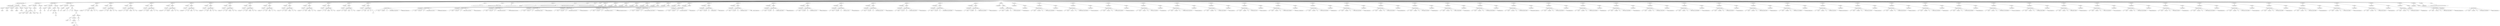 digraph G{
rankir=TD;
944 [label = "root"];
22 [label = "getVectorEstudiante"];
24 [label = "FUNCION getVectorEstudiante"];
24 -> 22;
23[label = "PARAMETROS"];
20 [label = "carnet"];
21 [label = "Asignacion"];
21 -> 20;
1 [label = "inicial"];
2 [label = "Asignacion"];
2 -> 1;
3 [label = "nombre"];
4 [label = "Asignacion"];
4 -> 3;
5 [label = "apellido"];
6 [label = "Asignacion"];
6 -> 5;
7 [label = "seccion"];
8 [label = "Asignacion"];
8 -> 7;
9 [label = "nota"];
10 [label = "Asignacion"];
10 -> 9;
23 -> 21;
23 -> 2;
23 -> 4;
23 -> 6;
23 -> 8;
23 -> 10;
24 [label = "FUNCION getVectorEstudiante"];
24 -> 23;
19[label = "instrucciones"];
17[label = "FUNCION C"];
11 [label = "carnet"];
12 [label = "inicial"];
13 [label = "nombre"];
14 [label = "apellido"];
15 [label = "seccion"];
16 [label = "nota"];
17 -> 11;
17 -> 12;
17 -> 13;
17 -> 14;
17 -> 15;
17 -> 16;
18 [label = "Return"];
18 -> 17;
19 -> 18;
24 [label = "FUNCION getVectorEstudiante"];
24 -> 19;
31 [label = "initList"];
33 [label = "FUNCION initList"];
33 -> 31;
32[label = "PARAMETROS"];
29 [label = "est"];
30 [label = "Asignacion"];
30 -> 29;
32 -> 30;
33 [label = "FUNCION initList"];
33 -> 32;
28[label = "instrucciones"];
26[label = "LIST"];
25 [label = "est"];
26 -> 25;
27 [label = "Return"];
27 -> 26;
28 -> 27;
33 [label = "FUNCION initList"];
33 -> 28;
47 [label = "addNode"];
49 [label = "FUNCION addNode"];
49 -> 47;
48[label = "PARAMETROS"];
45 [label = "list"];
46 [label = "Asignacion"];
46 -> 45;
34 [label = "est"];
35 [label = "Asignacion"];
35 -> 34;
48 -> 46;
48 -> 35;
49 [label = "FUNCION addNode"];
49 -> 48;
44[label = "instrucciones"];
40 [label = "list"];
41 [label = "Asignacion"];
41 -> 40;
39[label = "FUNCION C"];
36 [label = "list"];
38[label = "LIST"];
37 [label = "est"];
38 -> 37;
39 -> 36;
39 -> 38;
41 [label = "Asignacion"];
41 -> 39;
42 [label = "list"];
43 [label = "Return"];
43 -> 42;
44 -> 41;
44 -> 43;
49 [label = "FUNCION addNode"];
49 -> 44;
75 [label = "printList"];
77 [label = "FUNCION printList"];
77 -> 75;
76[label = "PARAMETROS"];
73 [label = "list"];
74 [label = "Asignacion"];
74 -> 73;
76 -> 74;
77 [label = "FUNCION printList"];
77 -> 76;
72[label = "instrucciones"];
51 [label = "counter"];
52 [label = "Asignacion"];
52 -> 51;
50 [label = "0"];
52 [label = "Asignacion"];
52 -> 50;
70 [label = "i"];
71 [label = "FOR"];
71 -> 70;
53 [label = "list"];
71 [label = "FOR"];
71 -> 53;
69[label = "instrucciones"];
68[label = "if"];
54 [label = "counter"];
56 [label = "=="];
56 -> 54;
55 [label = "0"];
56 [label = "=="];
56 -> 55;
63 [label = "Bloque if"];
63 -> 56;
62[label = "instrucciones"];
60 [label = "counter"];
61 [label = "Asignacion"];
61 -> 60;
57 [label = "counter"];
59 [label = "+"];
59 -> 57;
58 [label = "1"];
59 [label = "+"];
59 -> 58;
61 [label = "Asignacion"];
61 -> 59;
62 -> 61;
63 [label = "Bloque if"];
63 -> 62;
67[label = "Bloque else"];
64 [label = "i"];
65 [label = "Print"];
65 -> 64;
67 -> 65;
68 -> 63;
68 -> 67;
69 -> 68;
71 [label = "FOR"];
71 -> 69;
72 -> 52;
72 -> 71;
77 [label = "FUNCION printList"];
77 -> 72;
86 [label = "listaGlobal"];
87 [label = "Asignacion"];
87 -> 86;
85[label = "initList"];
84[label = "getVectorEstudiante"];
78 [label = "201503611"];
79 [label = "P"];
80 [label = "Pavel"];
81 [label = "Vasquez"];
82 [label = "B-"];
83 [label = "0"];
84 -> 78;
84 -> 79;
84 -> 80;
84 -> 81;
84 -> 82;
84 -> 83;
85 -> 84;
87 [label = "Asignacion"];
87 -> 85;
97 [label = "listaGlobal"];
98 [label = "Asignacion"];
98 -> 97;
96[label = "addNode"];
88 [label = "listaGlobal"];
95[label = "getVectorEstudiante"];
89 [label = "201610673"];
90 [label = "Y"];
91 [label = "Yaiza"];
92 [label = "Pineda"];
93 [label = "B-"];
94 [label = "100"];
95 -> 89;
95 -> 90;
95 -> 91;
95 -> 92;
95 -> 93;
95 -> 94;
96 -> 88;
96 -> 95;
98 [label = "Asignacion"];
98 -> 96;
108 [label = "listaGlobal"];
109 [label = "Asignacion"];
109 -> 108;
107[label = "addNode"];
99 [label = "listaGlobal"];
106[label = "getVectorEstudiante"];
100 [label = "201612272"];
101 [label = "A"];
102 [label = "Andres"];
103 [label = "Carvajal"];
104 [label = "B+"];
105 [label = "100"];
106 -> 100;
106 -> 101;
106 -> 102;
106 -> 103;
106 -> 104;
106 -> 105;
107 -> 99;
107 -> 106;
109 [label = "Asignacion"];
109 -> 107;
119 [label = "listaGlobal"];
120 [label = "Asignacion"];
120 -> 119;
118[label = "addNode"];
110 [label = "listaGlobal"];
117[label = "getVectorEstudiante"];
111 [label = "201408486"];
112 [label = "S"];
113 [label = "Sharolin"];
114 [label = "Lacunza"];
115 [label = "A"];
116 [label = "100"];
117 -> 111;
117 -> 112;
117 -> 113;
117 -> 114;
117 -> 115;
117 -> 116;
118 -> 110;
118 -> 117;
120 [label = "Asignacion"];
120 -> 118;
130 [label = "listaGlobal"];
131 [label = "Asignacion"];
131 -> 130;
129[label = "addNode"];
121 [label = "listaGlobal"];
128[label = "getVectorEstudiante"];
122 [label = "201612139"];
123 [label = "A"];
124 [label = "Alejandra"];
125 [label = "De Leon"];
126 [label = "B-"];
127 [label = "97"];
128 -> 122;
128 -> 123;
128 -> 124;
128 -> 125;
128 -> 126;
128 -> 127;
129 -> 121;
129 -> 128;
131 [label = "Asignacion"];
131 -> 129;
141 [label = "listaGlobal"];
142 [label = "Asignacion"];
142 -> 141;
140[label = "addNode"];
132 [label = "listaGlobal"];
139[label = "getVectorEstudiante"];
133 [label = "201603029"];
134 [label = "L"];
135 [label = "Luis"];
136 [label = "Aguilar"];
137 [label = "C"];
138 [label = "100"];
139 -> 133;
139 -> 134;
139 -> 135;
139 -> 136;
139 -> 137;
139 -> 138;
140 -> 132;
140 -> 139;
142 [label = "Asignacion"];
142 -> 140;
152 [label = "listaGlobal"];
153 [label = "Asignacion"];
153 -> 152;
151[label = "addNode"];
143 [label = "listaGlobal"];
150[label = "getVectorEstudiante"];
144 [label = "201602420"];
145 [label = "I"];
146 [label = "Ingrid"];
147 [label = "Perez"];
148 [label = "B+"];
149 [label = "100"];
150 -> 144;
150 -> 145;
150 -> 146;
150 -> 147;
150 -> 148;
150 -> 149;
151 -> 143;
151 -> 150;
153 [label = "Asignacion"];
153 -> 151;
163 [label = "listaGlobal"];
164 [label = "Asignacion"];
164 -> 163;
162[label = "addNode"];
154 [label = "listaGlobal"];
161[label = "getVectorEstudiante"];
155 [label = "201602744"];
156 [label = "O"];
157 [label = "Omar"];
158 [label = "Enriquez"];
159 [label = "B+"];
160 [label = "100"];
161 -> 155;
161 -> 156;
161 -> 157;
161 -> 158;
161 -> 159;
161 -> 160;
162 -> 154;
162 -> 161;
164 [label = "Asignacion"];
164 -> 162;
174 [label = "listaGlobal"];
175 [label = "Asignacion"];
175 -> 174;
173[label = "addNode"];
165 [label = "listaGlobal"];
172[label = "getVectorEstudiante"];
166 [label = "201700314"];
167 [label = "C"];
168 [label = "Carlos"];
169 [label = "Estrada"];
170 [label = "B+"];
171 [label = "100"];
172 -> 166;
172 -> 167;
172 -> 168;
172 -> 169;
172 -> 170;
172 -> 171;
173 -> 165;
173 -> 172;
175 [label = "Asignacion"];
175 -> 173;
185 [label = "listaGlobal"];
186 [label = "Asignacion"];
186 -> 185;
184[label = "addNode"];
176 [label = "listaGlobal"];
183[label = "getVectorEstudiante"];
177 [label = "201503712"];
178 [label = "O"];
179 [label = "Oscar"];
180 [label = "Cuellar"];
181 [label = "C"];
182 [label = "54"];
183 -> 177;
183 -> 178;
183 -> 179;
183 -> 180;
183 -> 181;
183 -> 182;
184 -> 176;
184 -> 183;
186 [label = "Asignacion"];
186 -> 184;
196 [label = "listaGlobal"];
197 [label = "Asignacion"];
197 -> 196;
195[label = "addNode"];
187 [label = "listaGlobal"];
194[label = "getVectorEstudiante"];
188 [label = "201213177"];
189 [label = "M"];
190 [label = "Marvin"];
191 [label = "Calderon"];
192 [label = "B-"];
193 [label = "60"];
194 -> 188;
194 -> 189;
194 -> 190;
194 -> 191;
194 -> 192;
194 -> 193;
195 -> 187;
195 -> 194;
197 [label = "Asignacion"];
197 -> 195;
207 [label = "listaGlobal"];
208 [label = "Asignacion"];
208 -> 207;
206[label = "addNode"];
198 [label = "listaGlobal"];
205[label = "getVectorEstudiante"];
199 [label = "201403767"];
200 [label = "P"];
201 [label = "Pablo"];
202 [label = "Ramirez"];
203 [label = "B-"];
204 [label = "100"];
205 -> 199;
205 -> 200;
205 -> 201;
205 -> 202;
205 -> 203;
205 -> 204;
206 -> 198;
206 -> 205;
208 [label = "Asignacion"];
208 -> 206;
218 [label = "listaGlobal"];
219 [label = "Asignacion"];
219 -> 218;
217[label = "addNode"];
209 [label = "listaGlobal"];
216[label = "getVectorEstudiante"];
210 [label = "201504002"];
211 [label = "I"];
212 [label = "Inti"];
213 [label = "Samayoa"];
214 [label = "B+"];
215 [label = "100"];
216 -> 210;
216 -> 211;
216 -> 212;
216 -> 213;
216 -> 214;
216 -> 215;
217 -> 209;
217 -> 216;
219 [label = "Asignacion"];
219 -> 217;
229 [label = "listaGlobal"];
230 [label = "Asignacion"];
230 -> 229;
228[label = "addNode"];
220 [label = "listaGlobal"];
227[label = "getVectorEstudiante"];
221 [label = "200412765"];
222 [label = "E"];
223 [label = "Enrique"];
224 [label = "Archer"];
225 [label = "A"];
226 [label = "100"];
227 -> 221;
227 -> 222;
227 -> 223;
227 -> 224;
227 -> 225;
227 -> 226;
228 -> 220;
228 -> 227;
230 [label = "Asignacion"];
230 -> 228;
241 [label = "listaGlobal"];
242 [label = "Asignacion"];
242 -> 241;
240[label = "addNode"];
231 [label = "listaGlobal"];
239[label = "getVectorEstudiante"];
232 [label = "201503953"];
233 [label = "Z"];
234 [label = "Zergio"];
235 [label = "Leal"];
236 [label = "B-"];
237 [label = "1"];
238 [label = "-"];
238 -> 237;
239 -> 232;
239 -> 233;
239 -> 234;
239 -> 235;
239 -> 236;
239 -> 238;
240 -> 231;
240 -> 239;
242 [label = "Asignacion"];
242 -> 240;
243 [label = "------------------------------------------------------------------"];
244 [label = "Print"];
244 -> 243;
245 [label = "IMPRIMIENDO ESTA LISTA CON CIERTO MENSAJE"];
246 [label = "Print"];
246 -> 245;
247 [label = "------------------------------------------------------------------"];
248 [label = "Print"];
248 -> 247;
250[label = "printList"];
249 [label = "listaGlobal"];
250 -> 249;
251 [label = "------------------------------------------------------------------"];
252 [label = "Print"];
252 -> 251;
253 [label = "******************************************************************"];
254 [label = "Print"];
254 -> 253;
255 [label = "LISTADO DE ESTUDIANTES DE LA SECCIÓN B-"];
256 [label = "Print"];
256 -> 255;
257 [label = "******************************************************************"];
258 [label = "Print"];
258 -> 257;
267 [label = "seccionBMenos"];
268 [label = "Asignacion"];
268 -> 267;
266[label = "initList"];
265[label = "getVectorEstudiante"];
259 [label = "1"];
260 [label = "789012"];
261 [label = "201503611"];
262 [label = "B-"];
263 [label = "Pavel Alexander Vasquez Flores"];
264 [label = "alexanderpavelv32@gmail.com"];
265 -> 259;
265 -> 260;
265 -> 261;
265 -> 262;
265 -> 263;
265 -> 264;
266 -> 265;
268 [label = "Asignacion"];
268 -> 266;
278 [label = "seccionBMenos"];
279 [label = "Asignacion"];
279 -> 278;
277[label = "addNode"];
269 [label = "seccionBMenos"];
276[label = "getVectorEstudiante"];
270 [label = "1"];
271 [label = "789012"];
272 [label = "200310165"];
273 [label = "B-"];
274 [label = "José Abraham Navarro De León"];
275 [label = "joseabrahamnavarro@gmail.com"];
276 -> 270;
276 -> 271;
276 -> 272;
276 -> 273;
276 -> 274;
276 -> 275;
277 -> 269;
277 -> 276;
279 [label = "Asignacion"];
279 -> 277;
289 [label = "seccionBMenos"];
290 [label = "Asignacion"];
290 -> 289;
288[label = "addNode"];
280 [label = "seccionBMenos"];
287[label = "getVectorEstudiante"];
281 [label = "2"];
282 [label = "789012"];
283 [label = "200313243"];
284 [label = "B-"];
285 [label = "Randy Mauricio Orozco Reyes"];
286 [label = "mauricioor@hotmail.com"];
287 -> 281;
287 -> 282;
287 -> 283;
287 -> 284;
287 -> 285;
287 -> 286;
288 -> 280;
288 -> 287;
290 [label = "Asignacion"];
290 -> 288;
300 [label = "seccionBMenos"];
301 [label = "Asignacion"];
301 -> 300;
299[label = "addNode"];
291 [label = "seccionBMenos"];
298[label = "getVectorEstudiante"];
292 [label = "3"];
293 [label = "789012"];
294 [label = "200511819"];
295 [label = "B-"];
296 [label = "Pablo Gerardo García Perusina"];
297 [label = "200511819@ingenieria.usac.edu.gt"];
298 -> 292;
298 -> 293;
298 -> 294;
298 -> 295;
298 -> 296;
298 -> 297;
299 -> 291;
299 -> 298;
301 [label = "Asignacion"];
301 -> 299;
311 [label = "seccionBMenos"];
312 [label = "Asignacion"];
312 -> 311;
310[label = "addNode"];
302 [label = "seccionBMenos"];
309[label = "getVectorEstudiante"];
303 [label = "4"];
304 [label = "789012"];
305 [label = "200915147"];
306 [label = "B-"];
307 [label = "Rene Adrian Ramos Guzman"];
308 [label = "xdrixnrxmos@gmail.com"];
309 -> 303;
309 -> 304;
309 -> 305;
309 -> 306;
309 -> 307;
309 -> 308;
310 -> 302;
310 -> 309;
312 [label = "Asignacion"];
312 -> 310;
322 [label = "seccionBMenos"];
323 [label = "Asignacion"];
323 -> 322;
321[label = "addNode"];
313 [label = "seccionBMenos"];
320[label = "getVectorEstudiante"];
314 [label = "5"];
315 [label = "789012"];
316 [label = "201010425"];
317 [label = "B-"];
318 [label = "Andrés Ricardo Ismael Guzmán"];
319 [label = "a.ricardoguzman@gmail.com"];
320 -> 314;
320 -> 315;
320 -> 316;
320 -> 317;
320 -> 318;
320 -> 319;
321 -> 313;
321 -> 320;
323 [label = "Asignacion"];
323 -> 321;
333 [label = "seccionBMenos"];
334 [label = "Asignacion"];
334 -> 333;
332[label = "addNode"];
324 [label = "seccionBMenos"];
331[label = "getVectorEstudiante"];
325 [label = "6"];
326 [label = "789012"];
327 [label = "201020331"];
328 [label = "B-"];
329 [label = "Cristian Alexander Azurdia Ajú"];
330 [label = "1983964490101@ingenieria.usac.edu.gt"];
331 -> 325;
331 -> 326;
331 -> 327;
331 -> 328;
331 -> 329;
331 -> 330;
332 -> 324;
332 -> 331;
334 [label = "Asignacion"];
334 -> 332;
344 [label = "seccionBMenos"];
345 [label = "Asignacion"];
345 -> 344;
343[label = "addNode"];
335 [label = "seccionBMenos"];
342[label = "getVectorEstudiante"];
336 [label = "7"];
337 [label = "789012"];
338 [label = "201020831"];
339 [label = "B-"];
340 [label = "Marco Antonio Fidencio Chávez Fuentes"];
341 [label = "catalantt@gmail.com"];
342 -> 336;
342 -> 337;
342 -> 338;
342 -> 339;
342 -> 340;
342 -> 341;
343 -> 335;
343 -> 342;
345 [label = "Asignacion"];
345 -> 343;
355 [label = "seccionBMenos"];
356 [label = "Asignacion"];
356 -> 355;
354[label = "addNode"];
346 [label = "seccionBMenos"];
353[label = "getVectorEstudiante"];
347 [label = "8"];
348 [label = "789012"];
349 [label = "201020917"];
350 [label = "B-"];
351 [label = "Luis Carlos Mendez Rodas"];
352 [label = "luiiscmr@gmail.com"];
353 -> 347;
353 -> 348;
353 -> 349;
353 -> 350;
353 -> 351;
353 -> 352;
354 -> 346;
354 -> 353;
356 [label = "Asignacion"];
356 -> 354;
366 [label = "seccionBMenos"];
367 [label = "Asignacion"];
367 -> 366;
365[label = "addNode"];
357 [label = "seccionBMenos"];
364[label = "getVectorEstudiante"];
358 [label = "9"];
359 [label = "789012"];
360 [label = "201021245"];
361 [label = "B-"];
362 [label = "Erin Leonel Flores"];
363 [label = "erikfl.01@gmail.com"];
364 -> 358;
364 -> 359;
364 -> 360;
364 -> 361;
364 -> 362;
364 -> 363;
365 -> 357;
365 -> 364;
367 [label = "Asignacion"];
367 -> 365;
377 [label = "seccionBMenos"];
378 [label = "Asignacion"];
378 -> 377;
376[label = "addNode"];
368 [label = "seccionBMenos"];
375[label = "getVectorEstudiante"];
369 [label = "10"];
370 [label = "789012"];
371 [label = "201113875"];
372 [label = "B-"];
373 [label = "Peter Alexander Samuels"];
374 [label = "Franco	peterinho14@gmail.com"];
375 -> 369;
375 -> 370;
375 -> 371;
375 -> 372;
375 -> 373;
375 -> 374;
376 -> 368;
376 -> 375;
378 [label = "Asignacion"];
378 -> 376;
388 [label = "seccionBMenos"];
389 [label = "Asignacion"];
389 -> 388;
387[label = "addNode"];
379 [label = "seccionBMenos"];
386[label = "getVectorEstudiante"];
380 [label = "11"];
381 [label = "789012"];
382 [label = "201114573"];
383 [label = "B-"];
384 [label = "Diego Javier Tejeda Wannam"];
385 [label = "diegotejeda93@gmail.com"];
386 -> 380;
386 -> 381;
386 -> 382;
386 -> 383;
386 -> 384;
386 -> 385;
387 -> 379;
387 -> 386;
389 [label = "Asignacion"];
389 -> 387;
399 [label = "seccionBMenos"];
400 [label = "Asignacion"];
400 -> 399;
398[label = "addNode"];
390 [label = "seccionBMenos"];
397[label = "getVectorEstudiante"];
391 [label = "12"];
392 [label = "789012"];
393 [label = "201212945"];
394 [label = "B-"];
395 [label = "Elmer Edgardo Alay Yupe"];
396 [label = "alayelmer1993@gmail.com"];
397 -> 391;
397 -> 392;
397 -> 393;
397 -> 394;
397 -> 395;
397 -> 396;
398 -> 390;
398 -> 397;
400 [label = "Asignacion"];
400 -> 398;
410 [label = "seccionBMenos"];
411 [label = "Asignacion"];
411 -> 410;
409[label = "addNode"];
401 [label = "seccionBMenos"];
408[label = "getVectorEstudiante"];
402 [label = "13"];
403 [label = "789012"];
404 [label = "201213059"];
405 [label = "B-"];
406 [label = "Kevin Ariel Cruz Ortiz"];
407 [label = "kevincoma555@gmail.com"];
408 -> 402;
408 -> 403;
408 -> 404;
408 -> 405;
408 -> 406;
408 -> 407;
409 -> 401;
409 -> 408;
411 [label = "Asignacion"];
411 -> 409;
421 [label = "seccionBMenos"];
422 [label = "Asignacion"];
422 -> 421;
420[label = "addNode"];
412 [label = "seccionBMenos"];
419[label = "getVectorEstudiante"];
413 [label = "14"];
414 [label = "789012"];
415 [label = "201213123"];
416 [label = "B-"];
417 [label = "Kevin Madriel Juarez Cetino"];
418 [label = "kevinm.3316@gmail.com"];
419 -> 413;
419 -> 414;
419 -> 415;
419 -> 416;
419 -> 417;
419 -> 418;
420 -> 412;
420 -> 419;
422 [label = "Asignacion"];
422 -> 420;
432 [label = "seccionBMenos"];
433 [label = "Asignacion"];
433 -> 432;
431[label = "addNode"];
423 [label = "seccionBMenos"];
430[label = "getVectorEstudiante"];
424 [label = "15"];
425 [label = "789012"];
426 [label = "201213177"];
427 [label = "B-"];
428 [label = "Marvin José Calderón García"];
429 [label = "marvin93.0@gmail.com"];
430 -> 424;
430 -> 425;
430 -> 426;
430 -> 427;
430 -> 428;
430 -> 429;
431 -> 423;
431 -> 430;
433 [label = "Asignacion"];
433 -> 431;
443 [label = "seccionBMenos"];
444 [label = "Asignacion"];
444 -> 443;
442[label = "addNode"];
434 [label = "seccionBMenos"];
441[label = "getVectorEstudiante"];
435 [label = "16"];
436 [label = "789012"];
437 [label = "201313713"];
438 [label = "B-"];
439 [label = "Daniel Alejandro Herrera Hernández"];
440 [label = "usac.daniel@gmail.com"];
441 -> 435;
441 -> 436;
441 -> 437;
441 -> 438;
441 -> 439;
441 -> 440;
442 -> 434;
442 -> 441;
444 [label = "Asignacion"];
444 -> 442;
454 [label = "seccionBMenos"];
455 [label = "Asignacion"];
455 -> 454;
453[label = "addNode"];
445 [label = "seccionBMenos"];
452[label = "getVectorEstudiante"];
446 [label = "17"];
447 [label = "789012"];
448 [label = "201313889"];
449 [label = "B-"];
450 [label = "Hilbert Josué Perucho Ramírez"];
451 [label = "hilbert.perucho@gmail.com"];
452 -> 446;
452 -> 447;
452 -> 448;
452 -> 449;
452 -> 450;
452 -> 451;
453 -> 445;
453 -> 452;
455 [label = "Asignacion"];
455 -> 453;
465 [label = "seccionBMenos"];
466 [label = "Asignacion"];
466 -> 465;
464[label = "addNode"];
456 [label = "seccionBMenos"];
463[label = "getVectorEstudiante"];
457 [label = "18"];
458 [label = "789012"];
459 [label = "201313997"];
460 [label = "B-"];
461 [label = "Luis Noe Martinez Rivera"];
462 [label = "luis56009@gmail.com"];
463 -> 457;
463 -> 458;
463 -> 459;
463 -> 460;
463 -> 461;
463 -> 462;
464 -> 456;
464 -> 463;
466 [label = "Asignacion"];
466 -> 464;
476 [label = "seccionBMenos"];
477 [label = "Asignacion"];
477 -> 476;
475[label = "addNode"];
467 [label = "seccionBMenos"];
474[label = "getVectorEstudiante"];
468 [label = "19"];
469 [label = "789012"];
470 [label = "201314059"];
471 [label = "B-"];
472 [label = "Salvador de Jesus López Bautista"];
473 [label = "lobje17@gmail.com"];
474 -> 468;
474 -> 469;
474 -> 470;
474 -> 471;
474 -> 472;
474 -> 473;
475 -> 467;
475 -> 474;
477 [label = "Asignacion"];
477 -> 475;
487 [label = "seccionBMenos"];
488 [label = "Asignacion"];
488 -> 487;
486[label = "addNode"];
478 [label = "seccionBMenos"];
485[label = "getVectorEstudiante"];
479 [label = "20"];
480 [label = "789012"];
481 [label = "201314177"];
482 [label = "B-"];
483 [label = "Roberto Eduardo Caseros Reynoso"];
484 [label = "robert.caseros@gmail.com"];
485 -> 479;
485 -> 480;
485 -> 481;
485 -> 482;
485 -> 483;
485 -> 484;
486 -> 478;
486 -> 485;
488 [label = "Asignacion"];
488 -> 486;
498 [label = "seccionBMenos"];
499 [label = "Asignacion"];
499 -> 498;
497[label = "addNode"];
489 [label = "seccionBMenos"];
496[label = "getVectorEstudiante"];
490 [label = "21"];
491 [label = "789012"];
492 [label = "201314241"];
493 [label = "B-"];
494 [label = "Andrea Lissette Flores Aguilar"];
495 [label = "andreaflores2501@gmail.com"];
496 -> 490;
496 -> 491;
496 -> 492;
496 -> 493;
496 -> 494;
496 -> 495;
497 -> 489;
497 -> 496;
499 [label = "Asignacion"];
499 -> 497;
509 [label = "seccionBMenos"];
510 [label = "Asignacion"];
510 -> 509;
508[label = "addNode"];
500 [label = "seccionBMenos"];
507[label = "getVectorEstudiante"];
501 [label = "22"];
502 [label = "789012"];
503 [label = "201314571"];
504 [label = "B-"];
505 [label = "Wilson Yuviny Guerra Díaz"];
506 [label = "yuvinygd@gmail.com"];
507 -> 501;
507 -> 502;
507 -> 503;
507 -> 504;
507 -> 505;
507 -> 506;
508 -> 500;
508 -> 507;
510 [label = "Asignacion"];
510 -> 508;
520 [label = "seccionBMenos"];
521 [label = "Asignacion"];
521 -> 520;
519[label = "addNode"];
511 [label = "seccionBMenos"];
518[label = "getVectorEstudiante"];
512 [label = "23"];
513 [label = "789012"];
514 [label = "201314697"];
515 [label = "B-"];
516 [label = "Katherine Mishelle Serrano del Cid"];
517 [label = "michikatrins@gmail.com"];
518 -> 512;
518 -> 513;
518 -> 514;
518 -> 515;
518 -> 516;
518 -> 517;
519 -> 511;
519 -> 518;
521 [label = "Asignacion"];
521 -> 519;
531 [label = "seccionBMenos"];
532 [label = "Asignacion"];
532 -> 531;
530[label = "addNode"];
522 [label = "seccionBMenos"];
529[label = "getVectorEstudiante"];
523 [label = "24"];
524 [label = "789012"];
525 [label = "201325559"];
526 [label = "B-"];
527 [label = "Luis Alfonso Mencos Salazar"];
528 [label = "lams0211@gmail.com"];
529 -> 523;
529 -> 524;
529 -> 525;
529 -> 526;
529 -> 527;
529 -> 528;
530 -> 522;
530 -> 529;
532 [label = "Asignacion"];
532 -> 530;
542 [label = "seccionBMenos"];
543 [label = "Asignacion"];
543 -> 542;
541[label = "addNode"];
533 [label = "seccionBMenos"];
540[label = "getVectorEstudiante"];
534 [label = "25"];
535 [label = "789012"];
536 [label = "201325657"];
537 [label = "B-"];
538 [label = "Selvin Estuardo Icu Son"];
539 [label = "estuardo.icu@gmail.com"];
540 -> 534;
540 -> 535;
540 -> 536;
540 -> 537;
540 -> 538;
540 -> 539;
541 -> 533;
541 -> 540;
543 [label = "Asignacion"];
543 -> 541;
553 [label = "seccionBMenos"];
554 [label = "Asignacion"];
554 -> 553;
552[label = "addNode"];
544 [label = "seccionBMenos"];
551[label = "getVectorEstudiante"];
545 [label = "26"];
546 [label = "789012"];
547 [label = "201403767"];
548 [label = "B-"];
549 [label = "Pablo David Ramirez Fernandez"];
550 [label = "pabloramirez.11294@gmail.com"];
551 -> 545;
551 -> 546;
551 -> 547;
551 -> 548;
551 -> 549;
551 -> 550;
552 -> 544;
552 -> 551;
554 [label = "Asignacion"];
554 -> 552;
564 [label = "seccionBMenos"];
565 [label = "Asignacion"];
565 -> 564;
563[label = "addNode"];
555 [label = "seccionBMenos"];
562[label = "getVectorEstudiante"];
556 [label = "27"];
557 [label = "789012"];
558 [label = "201403793"];
559 [label = "B-"];
560 [label = "Kevin Nicolas Garcia Martinez"];
561 [label = "kg49954@gmail.com"];
562 -> 556;
562 -> 557;
562 -> 558;
562 -> 559;
562 -> 560;
562 -> 561;
563 -> 555;
563 -> 562;
565 [label = "Asignacion"];
565 -> 563;
575 [label = "seccionBMenos"];
576 [label = "Asignacion"];
576 -> 575;
574[label = "addNode"];
566 [label = "seccionBMenos"];
573[label = "getVectorEstudiante"];
567 [label = "28"];
568 [label = "789012"];
569 [label = "201403819"];
570 [label = "B-"];
571 [label = "Yoselin Annelice Lemus López"];
572 [label = "annelice119@gmail.com"];
573 -> 567;
573 -> 568;
573 -> 569;
573 -> 570;
573 -> 571;
573 -> 572;
574 -> 566;
574 -> 573;
576 [label = "Asignacion"];
576 -> 574;
586 [label = "seccionBMenos"];
587 [label = "Asignacion"];
587 -> 586;
585[label = "addNode"];
577 [label = "seccionBMenos"];
584[label = "getVectorEstudiante"];
578 [label = "29"];
579 [label = "789012"];
580 [label = "201403841"];
581 [label = "B-"];
582 [label = "Huriel Uvaldo Gómez Gómez"];
583 [label = "hurieluv2g2d93@gmail.com"];
584 -> 578;
584 -> 579;
584 -> 580;
584 -> 581;
584 -> 582;
584 -> 583;
585 -> 577;
585 -> 584;
587 [label = "Asignacion"];
587 -> 585;
597 [label = "seccionBMenos"];
598 [label = "Asignacion"];
598 -> 597;
596[label = "addNode"];
588 [label = "seccionBMenos"];
595[label = "getVectorEstudiante"];
589 [label = "30"];
590 [label = "789012"];
591 [label = "201403997"];
592 [label = "B-"];
593 [label = "Gary Stephen Giron Molina"];
594 [label = "gsteph393@gmail.com"];
595 -> 589;
595 -> 590;
595 -> 591;
595 -> 592;
595 -> 593;
595 -> 594;
596 -> 588;
596 -> 595;
598 [label = "Asignacion"];
598 -> 596;
608 [label = "seccionBMenos"];
609 [label = "Asignacion"];
609 -> 608;
607[label = "addNode"];
599 [label = "seccionBMenos"];
606[label = "getVectorEstudiante"];
600 [label = "31"];
601 [label = "789012"];
602 [label = "201404215"];
603 [label = "B-"];
604 [label = "Jorge Luis Salazar Peralta"];
605 [label = "jorsala01@gmail.com"];
606 -> 600;
606 -> 601;
606 -> 602;
606 -> 603;
606 -> 604;
606 -> 605;
607 -> 599;
607 -> 606;
609 [label = "Asignacion"];
609 -> 607;
619 [label = "seccionBMenos"];
620 [label = "Asignacion"];
620 -> 619;
618[label = "addNode"];
610 [label = "seccionBMenos"];
617[label = "getVectorEstudiante"];
611 [label = "32"];
612 [label = "789012"];
613 [label = "201404387"];
614 [label = "B-"];
615 [label = "Kevin Eduardo Estrada Martínez"];
616 [label = "pex089@gmail.com"];
617 -> 611;
617 -> 612;
617 -> 613;
617 -> 614;
617 -> 615;
617 -> 616;
618 -> 610;
618 -> 617;
620 [label = "Asignacion"];
620 -> 618;
630 [label = "seccionBMenos"];
631 [label = "Asignacion"];
631 -> 630;
629[label = "addNode"];
621 [label = "seccionBMenos"];
628[label = "getVectorEstudiante"];
622 [label = "33"];
623 [label = "789012"];
624 [label = "201404423"];
625 [label = "B-"];
626 [label = "Jairo Pablo Hernandez Guzman"];
627 [label = "Jairophg.lalala2014@gmail.com"];
628 -> 622;
628 -> 623;
628 -> 624;
628 -> 625;
628 -> 626;
628 -> 627;
629 -> 621;
629 -> 628;
631 [label = "Asignacion"];
631 -> 629;
641 [label = "seccionBMenos"];
642 [label = "Asignacion"];
642 -> 641;
640[label = "addNode"];
632 [label = "seccionBMenos"];
639[label = "getVectorEstudiante"];
633 [label = "34"];
634 [label = "789012"];
635 [label = "201408489"];
636 [label = "B-"];
637 [label = "Paul Steve Contreras Herrera"];
638 [label = "stevcont96@gmail.com"];
639 -> 633;
639 -> 634;
639 -> 635;
639 -> 636;
639 -> 637;
639 -> 638;
640 -> 632;
640 -> 639;
642 [label = "Asignacion"];
642 -> 640;
652 [label = "seccionBMenos"];
653 [label = "Asignacion"];
653 -> 652;
651[label = "addNode"];
643 [label = "seccionBMenos"];
650[label = "getVectorEstudiante"];
644 [label = "35"];
645 [label = "789012"];
646 [label = "201408549"];
647 [label = "B-"];
648 [label = "Elba María Alvarez Domínguez"];
649 [label = "elba1995@gmail.com"];
650 -> 644;
650 -> 645;
650 -> 646;
650 -> 647;
650 -> 648;
650 -> 649;
651 -> 643;
651 -> 650;
653 [label = "Asignacion"];
653 -> 651;
663 [label = "seccionBMenos"];
664 [label = "Asignacion"];
664 -> 663;
662[label = "addNode"];
654 [label = "seccionBMenos"];
661[label = "getVectorEstudiante"];
655 [label = "36"];
656 [label = "789012"];
657 [label = "201408603"];
658 [label = "B-"];
659 [label = "Berny Andree Cardona Ramos"];
660 [label = "andreecr96@gmail.com"];
661 -> 655;
661 -> 656;
661 -> 657;
661 -> 658;
661 -> 659;
661 -> 660;
662 -> 654;
662 -> 661;
664 [label = "Asignacion"];
664 -> 662;
674 [label = "seccionBMenos"];
675 [label = "Asignacion"];
675 -> 674;
673[label = "addNode"];
665 [label = "seccionBMenos"];
672[label = "getVectorEstudiante"];
666 [label = "37"];
667 [label = "789012"];
668 [label = "201442819"];
669 [label = "B-"];
670 [label = "Jerson Eduardo Villatoro Nova"];
671 [label = "jerduar.usac@gmail.com"];
672 -> 666;
672 -> 667;
672 -> 668;
672 -> 669;
672 -> 670;
672 -> 671;
673 -> 665;
673 -> 672;
675 [label = "Asignacion"];
675 -> 673;
685 [label = "seccionBMenos"];
686 [label = "Asignacion"];
686 -> 685;
684[label = "addNode"];
676 [label = "seccionBMenos"];
683[label = "getVectorEstudiante"];
677 [label = "38"];
678 [label = "789012"];
679 [label = "201503577"];
680 [label = "B-"];
681 [label = "Henry Francisco León Hernández"];
682 [label = "henriscoh1995@gmail.com"];
683 -> 677;
683 -> 678;
683 -> 679;
683 -> 680;
683 -> 681;
683 -> 682;
684 -> 676;
684 -> 683;
686 [label = "Asignacion"];
686 -> 684;
696 [label = "seccionBMenos"];
697 [label = "Asignacion"];
697 -> 696;
695[label = "addNode"];
687 [label = "seccionBMenos"];
694[label = "getVectorEstudiante"];
688 [label = "39"];
689 [label = "789012"];
690 [label = "201503595"];
691 [label = "B-"];
692 [label = "Claudia Paola Casiano Sipac"];
693 [label = "p.casiano33@gmail.com"];
694 -> 688;
694 -> 689;
694 -> 690;
694 -> 691;
694 -> 692;
694 -> 693;
695 -> 687;
695 -> 694;
697 [label = "Asignacion"];
697 -> 695;
707 [label = "seccionBMenos"];
708 [label = "Asignacion"];
708 -> 707;
706[label = "addNode"];
698 [label = "seccionBMenos"];
705[label = "getVectorEstudiante"];
699 [label = "40"];
700 [label = "789012"];
701 [label = "201503793"];
702 [label = "B-"];
703 [label = "Diana Maribel Jimenez Alonzo"];
704 [label = "dianajimalon@gmail.com"];
705 -> 699;
705 -> 700;
705 -> 701;
705 -> 702;
705 -> 703;
705 -> 704;
706 -> 698;
706 -> 705;
708 [label = "Asignacion"];
708 -> 706;
718 [label = "seccionBMenos"];
719 [label = "Asignacion"];
719 -> 718;
717[label = "addNode"];
709 [label = "seccionBMenos"];
716[label = "getVectorEstudiante"];
710 [label = "41"];
711 [label = "789012"];
712 [label = "201503893"];
713 [label = "B-"];
714 [label = "Brandon Javier Soto Castañeda"];
715 [label = "sotobrandon198@gmail.com"];
716 -> 710;
716 -> 711;
716 -> 712;
716 -> 713;
716 -> 714;
716 -> 715;
717 -> 709;
717 -> 716;
719 [label = "Asignacion"];
719 -> 717;
729 [label = "seccionBMenos"];
730 [label = "Asignacion"];
730 -> 729;
728[label = "addNode"];
720 [label = "seccionBMenos"];
727[label = "getVectorEstudiante"];
721 [label = "42"];
722 [label = "789012"];
723 [label = "201503911"];
724 [label = "B-"];
725 [label = "Juan Pablo Osuna De Leon"];
726 [label = "juanpabloosuna1997@gmail.com"];
727 -> 721;
727 -> 722;
727 -> 723;
727 -> 724;
727 -> 725;
727 -> 726;
728 -> 720;
728 -> 727;
730 [label = "Asignacion"];
730 -> 728;
740 [label = "seccionBMenos"];
741 [label = "Asignacion"];
741 -> 740;
739[label = "addNode"];
731 [label = "seccionBMenos"];
738[label = "getVectorEstudiante"];
732 [label = "43"];
733 [label = "789012"];
734 [label = "201503925"];
735 [label = "B-"];
736 [label = "Sergio Geovany Guoz Tubac"];
737 [label = "sergioguoz1@gmail.com"];
738 -> 732;
738 -> 733;
738 -> 734;
738 -> 735;
738 -> 736;
738 -> 737;
739 -> 731;
739 -> 738;
741 [label = "Asignacion"];
741 -> 739;
751 [label = "seccionBMenos"];
752 [label = "Asignacion"];
752 -> 751;
750[label = "addNode"];
742 [label = "seccionBMenos"];
749[label = "getVectorEstudiante"];
743 [label = "44"];
744 [label = "789012"];
745 [label = "201503935"];
746 [label = "B-"];
747 [label = "Douglas Daniel Aguilar Cuque"];
748 [label = "ddaguilar017@gmail.com"];
749 -> 743;
749 -> 744;
749 -> 745;
749 -> 746;
749 -> 747;
749 -> 748;
750 -> 742;
750 -> 749;
752 [label = "Asignacion"];
752 -> 750;
762 [label = "seccionBMenos"];
763 [label = "Asignacion"];
763 -> 762;
761[label = "addNode"];
753 [label = "seccionBMenos"];
760[label = "getVectorEstudiante"];
754 [label = "45"];
755 [label = "789012"];
756 [label = "201503953"];
757 [label = "B-"];
758 [label = "Sergio Geovany Leal Cardona"];
759 [label = "sgleal97@gmail.com"];
760 -> 754;
760 -> 755;
760 -> 756;
760 -> 757;
760 -> 758;
760 -> 759;
761 -> 753;
761 -> 760;
763 [label = "Asignacion"];
763 -> 761;
773 [label = "seccionBMenos"];
774 [label = "Asignacion"];
774 -> 773;
772[label = "addNode"];
764 [label = "seccionBMenos"];
771[label = "getVectorEstudiante"];
765 [label = "46"];
766 [label = "789012"];
767 [label = "201504231"];
768 [label = "B-"];
769 [label = "Jose Carlos Bautista Mazariegos"];
770 [label = "jcbautista95@gmail.com"];
771 -> 765;
771 -> 766;
771 -> 767;
771 -> 768;
771 -> 769;
771 -> 770;
772 -> 764;
772 -> 771;
774 [label = "Asignacion"];
774 -> 772;
784 [label = "seccionBMenos"];
785 [label = "Asignacion"];
785 -> 784;
783[label = "addNode"];
775 [label = "seccionBMenos"];
782[label = "getVectorEstudiante"];
776 [label = "47"];
777 [label = "789012"];
778 [label = "201504427"];
779 [label = "B-"];
780 [label = "Carlos Eduardo Cordón Hernández"];
781 [label = "carlos.edu.cordon@gmail.com"];
782 -> 776;
782 -> 777;
782 -> 778;
782 -> 779;
782 -> 780;
782 -> 781;
783 -> 775;
783 -> 782;
785 [label = "Asignacion"];
785 -> 783;
795 [label = "seccionBMenos"];
796 [label = "Asignacion"];
796 -> 795;
794[label = "addNode"];
786 [label = "seccionBMenos"];
793[label = "getVectorEstudiante"];
787 [label = "48"];
788 [label = "789012"];
789 [label = "201504475"];
790 [label = "B-"];
791 [label = "Luis Felipe González Orellana"];
792 [label = "luisfe.go.03@gmail.com"];
793 -> 787;
793 -> 788;
793 -> 789;
793 -> 790;
793 -> 791;
793 -> 792;
794 -> 786;
794 -> 793;
796 [label = "Asignacion"];
796 -> 794;
806 [label = "seccionBMenos"];
807 [label = "Asignacion"];
807 -> 806;
805[label = "addNode"];
797 [label = "seccionBMenos"];
804[label = "getVectorEstudiante"];
798 [label = "49"];
799 [label = "789012"];
800 [label = "201602421"];
801 [label = "B-"];
802 [label = "Diego Alejandro Vásquez"];
803 [label = "totodiego1897@gmail.com"];
804 -> 798;
804 -> 799;
804 -> 800;
804 -> 801;
804 -> 802;
804 -> 803;
805 -> 797;
805 -> 804;
807 [label = "Asignacion"];
807 -> 805;
817 [label = "seccionBMenos"];
818 [label = "Asignacion"];
818 -> 817;
816[label = "addNode"];
808 [label = "seccionBMenos"];
815[label = "getVectorEstudiante"];
809 [label = "50"];
810 [label = "789012"];
811 [label = "201602517"];
812 [label = "B-"];
813 [label = "Marvin Saúl Guzmán García"];
814 [label = "marvin_saul@hotmail.com"];
815 -> 809;
815 -> 810;
815 -> 811;
815 -> 812;
815 -> 813;
815 -> 814;
816 -> 808;
816 -> 815;
818 [label = "Asignacion"];
818 -> 816;
828 [label = "seccionBMenos"];
829 [label = "Asignacion"];
829 -> 828;
827[label = "addNode"];
819 [label = "seccionBMenos"];
826[label = "getVectorEstudiante"];
820 [label = "51"];
821 [label = "789012"];
822 [label = "201602909"];
823 [label = "B-"];
824 [label = "Edward Danilo Gómez Hernández"];
825 [label = "edgomher95@gmail.com"];
826 -> 820;
826 -> 821;
826 -> 822;
826 -> 823;
826 -> 824;
826 -> 825;
827 -> 819;
827 -> 826;
829 [label = "Asignacion"];
829 -> 827;
839 [label = "seccionBMenos"];
840 [label = "Asignacion"];
840 -> 839;
838[label = "addNode"];
830 [label = "seccionBMenos"];
837[label = "getVectorEstudiante"];
831 [label = "52"];
832 [label = "789012"];
833 [label = "201612113"];
834 [label = "B-"];
835 [label = "Raul Alexander Xiloj Lopez"];
836 [label = "raulxiloj98@gmail.com"];
837 -> 831;
837 -> 832;
837 -> 833;
837 -> 834;
837 -> 835;
837 -> 836;
838 -> 830;
838 -> 837;
840 [label = "Asignacion"];
840 -> 838;
850 [label = "seccionBMenos"];
851 [label = "Asignacion"];
851 -> 850;
849[label = "addNode"];
841 [label = "seccionBMenos"];
848[label = "getVectorEstudiante"];
842 [label = "53"];
843 [label = "789012"];
844 [label = "201612139"];
845 [label = "B-"];
846 [label = "Jeralmy Alejandra De León Samayoa"];
847 [label = "jeralmy0598@gmail.com"];
848 -> 842;
848 -> 843;
848 -> 844;
848 -> 845;
848 -> 846;
848 -> 847;
849 -> 841;
849 -> 848;
851 [label = "Asignacion"];
851 -> 849;
861 [label = "seccionBMenos"];
862 [label = "Asignacion"];
862 -> 861;
860[label = "addNode"];
852 [label = "seccionBMenos"];
859[label = "getVectorEstudiante"];
853 [label = "54"];
854 [label = "789012"];
855 [label = "201612383"];
856 [label = "B-"];
857 [label = "Javier Antonio Alvarez Gonzalez"];
858 [label = "javier3448.ja@gmail.com"];
859 -> 853;
859 -> 854;
859 -> 855;
859 -> 856;
859 -> 857;
859 -> 858;
860 -> 852;
860 -> 859;
862 [label = "Asignacion"];
862 -> 860;
872 [label = "seccionBMenos"];
873 [label = "Asignacion"];
873 -> 872;
871[label = "addNode"];
863 [label = "seccionBMenos"];
870[label = "getVectorEstudiante"];
864 [label = "55"];
865 [label = "789012"];
866 [label = "201612419"];
867 [label = "B-"];
868 [label = "Edvin Miguel Castro Ajiatas"];
869 [label = "emca9610@gmail.com"];
870 -> 864;
870 -> 865;
870 -> 866;
870 -> 867;
870 -> 868;
870 -> 869;
871 -> 863;
871 -> 870;
873 [label = "Asignacion"];
873 -> 871;
883 [label = "seccionBMenos"];
884 [label = "Asignacion"];
884 -> 883;
882[label = "addNode"];
874 [label = "seccionBMenos"];
881[label = "getVectorEstudiante"];
875 [label = "56"];
876 [label = "789012"];
877 [label = "201700327"];
878 [label = "B-"];
879 [label = "Marco Antonio López Grajeda"];
880 [label = "juniorlograjeda@gmail.com"];
881 -> 875;
881 -> 876;
881 -> 877;
881 -> 878;
881 -> 879;
881 -> 880;
882 -> 874;
882 -> 881;
884 [label = "Asignacion"];
884 -> 882;
894 [label = "seccionBMenos"];
895 [label = "Asignacion"];
895 -> 894;
893[label = "addNode"];
885 [label = "seccionBMenos"];
892[label = "getVectorEstudiante"];
886 [label = "57"];
887 [label = "789012"];
888 [label = "201700345"];
889 [label = "B-"];
890 [label = "Luis Gerardo Chay Grijalva"];
891 [label = "gerardo15.chay97@gmail.com"];
892 -> 886;
892 -> 887;
892 -> 888;
892 -> 889;
892 -> 890;
892 -> 891;
893 -> 885;
893 -> 892;
895 [label = "Asignacion"];
895 -> 893;
905 [label = "seccionBMenos"];
906 [label = "Asignacion"];
906 -> 905;
904[label = "addNode"];
896 [label = "seccionBMenos"];
903[label = "getVectorEstudiante"];
897 [label = "58"];
898 [label = "789012"];
899 [label = "201700465"];
900 [label = "B-"];
901 [label = "Max Leonel Florian Curtidor"];
902 [label = "maxgt734@gmail.com"];
903 -> 897;
903 -> 898;
903 -> 899;
903 -> 900;
903 -> 901;
903 -> 902;
904 -> 896;
904 -> 903;
906 [label = "Asignacion"];
906 -> 904;
916 [label = "seccionBMenos"];
917 [label = "Asignacion"];
917 -> 916;
915[label = "addNode"];
907 [label = "seccionBMenos"];
914[label = "getVectorEstudiante"];
908 [label = "59"];
909 [label = "789012"];
910 [label = "201700473"];
911 [label = "B-"];
912 [label = "Javier Alejandro Golon Lopez"];
913 [label = "javiagl98@gmail.com"];
914 -> 908;
914 -> 909;
914 -> 910;
914 -> 911;
914 -> 912;
914 -> 913;
915 -> 907;
915 -> 914;
917 [label = "Asignacion"];
917 -> 915;
927 [label = "seccionBMenos"];
928 [label = "Asignacion"];
928 -> 927;
926[label = "addNode"];
918 [label = "seccionBMenos"];
925[label = "getVectorEstudiante"];
919 [label = "60"];
920 [label = "789012"];
921 [label = "201700727"];
922 [label = "B-"];
923 [label = "Alberto Kanec Ixchop Ordoñez"];
924 [label = "albertokanecixchop@gmail.com"];
925 -> 919;
925 -> 920;
925 -> 921;
925 -> 922;
925 -> 923;
925 -> 924;
926 -> 918;
926 -> 925;
928 [label = "Asignacion"];
928 -> 926;
938 [label = "seccionBMenos"];
939 [label = "Asignacion"];
939 -> 938;
937[label = "addNode"];
929 [label = "seccionBMenos"];
936[label = "getVectorEstudiante"];
930 [label = "61"];
931 [label = "789012"];
932 [label = "201700801"];
933 [label = "B-"];
934 [label = "Erwin Alejandro Garcia Barrera"];
935 [label = "alejandro76.gb@gmail.com"];
936 -> 930;
936 -> 931;
936 -> 932;
936 -> 933;
936 -> 934;
936 -> 935;
937 -> 929;
937 -> 936;
939 [label = "Asignacion"];
939 -> 937;
941[label = "printList"];
940 [label = "seccionBMenos"];
941 -> 940;
942 [label = "******************************************************************"];
943 [label = "Print"];
943 -> 942;
944 -> 24;
944 -> 33;
944 -> 49;
944 -> 77;
944 -> 87;
944 -> 98;
944 -> 109;
944 -> 120;
944 -> 131;
944 -> 142;
944 -> 153;
944 -> 164;
944 -> 175;
944 -> 186;
944 -> 197;
944 -> 208;
944 -> 219;
944 -> 230;
944 -> 242;
944 -> 244;
944 -> 246;
944 -> 248;
944 -> 250;
944 -> 252;
944 -> 254;
944 -> 256;
944 -> 258;
944 -> 268;
944 -> 279;
944 -> 290;
944 -> 301;
944 -> 312;
944 -> 323;
944 -> 334;
944 -> 345;
944 -> 356;
944 -> 367;
944 -> 378;
944 -> 389;
944 -> 400;
944 -> 411;
944 -> 422;
944 -> 433;
944 -> 444;
944 -> 455;
944 -> 466;
944 -> 477;
944 -> 488;
944 -> 499;
944 -> 510;
944 -> 521;
944 -> 532;
944 -> 543;
944 -> 554;
944 -> 565;
944 -> 576;
944 -> 587;
944 -> 598;
944 -> 609;
944 -> 620;
944 -> 631;
944 -> 642;
944 -> 653;
944 -> 664;
944 -> 675;
944 -> 686;
944 -> 697;
944 -> 708;
944 -> 719;
944 -> 730;
944 -> 741;
944 -> 752;
944 -> 763;
944 -> 774;
944 -> 785;
944 -> 796;
944 -> 807;
944 -> 818;
944 -> 829;
944 -> 840;
944 -> 851;
944 -> 862;
944 -> 873;
944 -> 884;
944 -> 895;
944 -> 906;
944 -> 917;
944 -> 928;
944 -> 939;
944 -> 941;
944 -> 943;

}